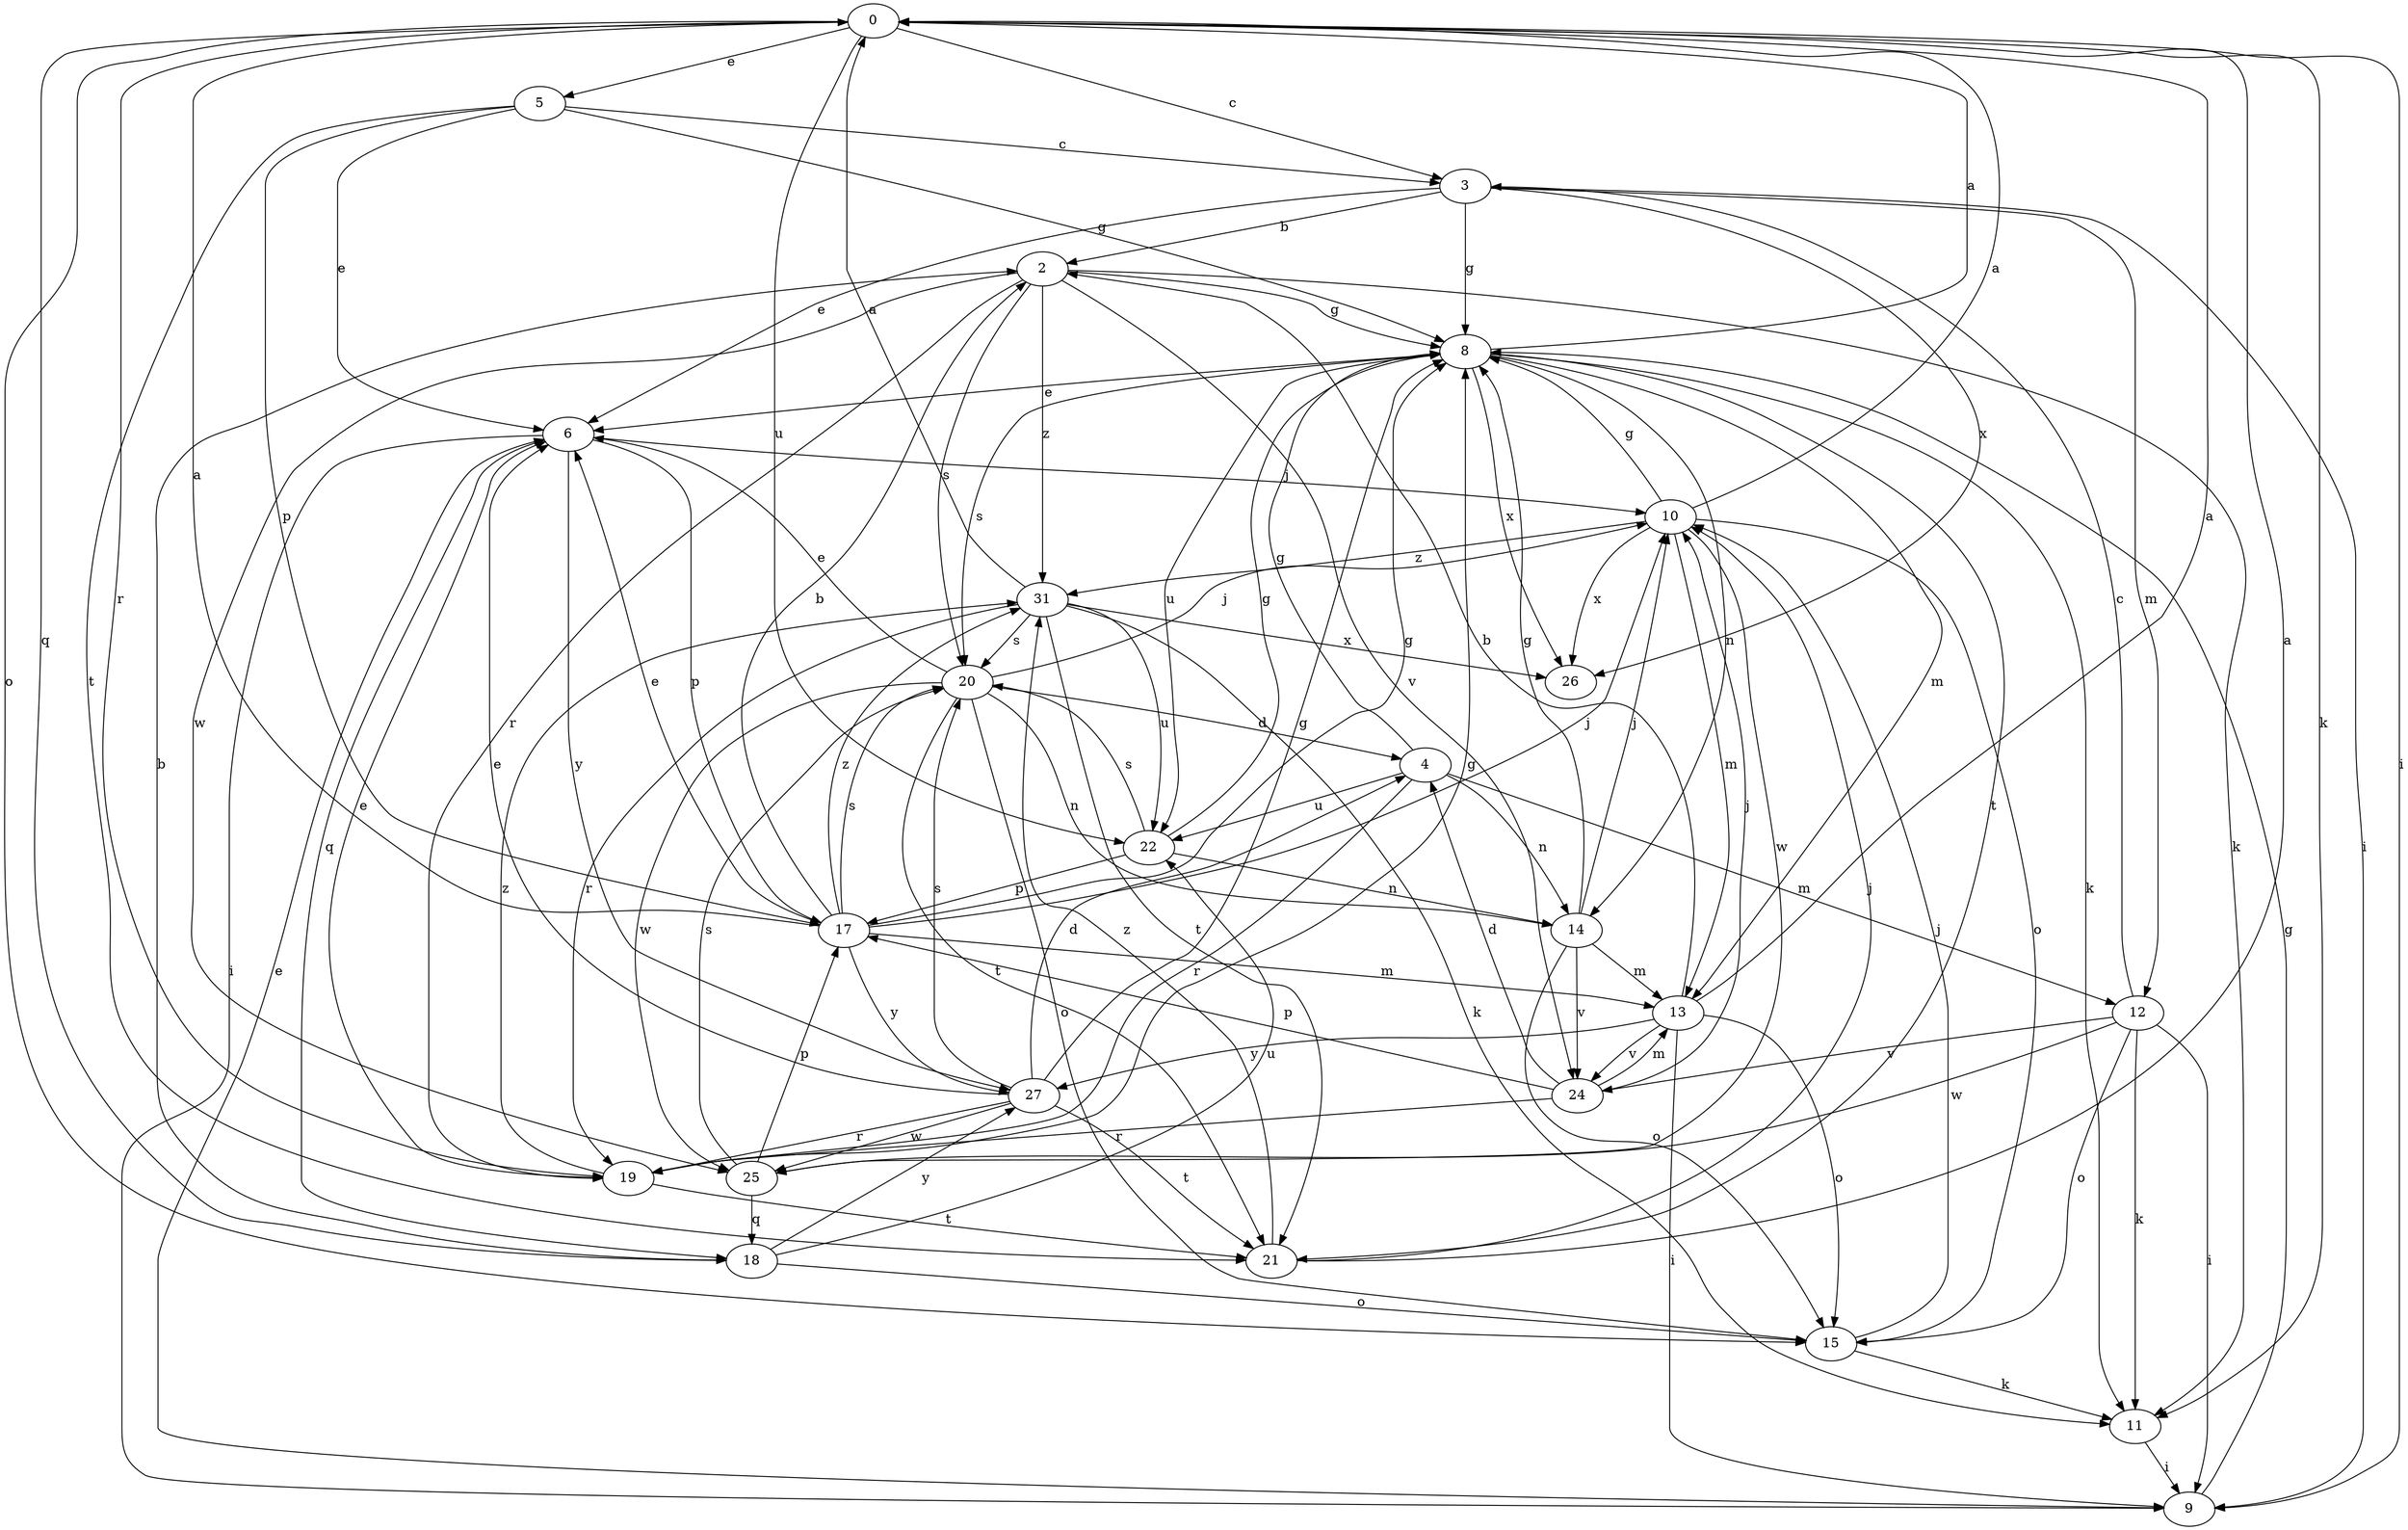 strict digraph  {
0;
2;
3;
4;
5;
6;
8;
9;
10;
11;
12;
13;
14;
15;
17;
18;
19;
20;
21;
22;
24;
25;
26;
27;
31;
0 -> 3  [label=c];
0 -> 5  [label=e];
0 -> 9  [label=i];
0 -> 11  [label=k];
0 -> 15  [label=o];
0 -> 18  [label=q];
0 -> 19  [label=r];
0 -> 22  [label=u];
2 -> 8  [label=g];
2 -> 11  [label=k];
2 -> 19  [label=r];
2 -> 20  [label=s];
2 -> 24  [label=v];
2 -> 25  [label=w];
2 -> 31  [label=z];
3 -> 2  [label=b];
3 -> 6  [label=e];
3 -> 8  [label=g];
3 -> 9  [label=i];
3 -> 12  [label=m];
3 -> 26  [label=x];
4 -> 8  [label=g];
4 -> 12  [label=m];
4 -> 14  [label=n];
4 -> 19  [label=r];
4 -> 22  [label=u];
5 -> 3  [label=c];
5 -> 6  [label=e];
5 -> 8  [label=g];
5 -> 17  [label=p];
5 -> 21  [label=t];
6 -> 9  [label=i];
6 -> 10  [label=j];
6 -> 17  [label=p];
6 -> 18  [label=q];
6 -> 27  [label=y];
8 -> 0  [label=a];
8 -> 6  [label=e];
8 -> 11  [label=k];
8 -> 13  [label=m];
8 -> 14  [label=n];
8 -> 20  [label=s];
8 -> 21  [label=t];
8 -> 22  [label=u];
8 -> 26  [label=x];
9 -> 6  [label=e];
9 -> 8  [label=g];
10 -> 0  [label=a];
10 -> 8  [label=g];
10 -> 13  [label=m];
10 -> 15  [label=o];
10 -> 25  [label=w];
10 -> 26  [label=x];
10 -> 31  [label=z];
11 -> 9  [label=i];
12 -> 3  [label=c];
12 -> 9  [label=i];
12 -> 11  [label=k];
12 -> 15  [label=o];
12 -> 24  [label=v];
12 -> 25  [label=w];
13 -> 0  [label=a];
13 -> 2  [label=b];
13 -> 9  [label=i];
13 -> 15  [label=o];
13 -> 24  [label=v];
13 -> 27  [label=y];
14 -> 8  [label=g];
14 -> 10  [label=j];
14 -> 13  [label=m];
14 -> 15  [label=o];
14 -> 24  [label=v];
15 -> 10  [label=j];
15 -> 11  [label=k];
17 -> 0  [label=a];
17 -> 2  [label=b];
17 -> 6  [label=e];
17 -> 8  [label=g];
17 -> 10  [label=j];
17 -> 13  [label=m];
17 -> 20  [label=s];
17 -> 27  [label=y];
17 -> 31  [label=z];
18 -> 2  [label=b];
18 -> 15  [label=o];
18 -> 22  [label=u];
18 -> 27  [label=y];
19 -> 6  [label=e];
19 -> 8  [label=g];
19 -> 21  [label=t];
19 -> 31  [label=z];
20 -> 4  [label=d];
20 -> 6  [label=e];
20 -> 10  [label=j];
20 -> 14  [label=n];
20 -> 15  [label=o];
20 -> 21  [label=t];
20 -> 25  [label=w];
21 -> 0  [label=a];
21 -> 10  [label=j];
21 -> 31  [label=z];
22 -> 8  [label=g];
22 -> 14  [label=n];
22 -> 17  [label=p];
22 -> 20  [label=s];
24 -> 4  [label=d];
24 -> 10  [label=j];
24 -> 13  [label=m];
24 -> 17  [label=p];
24 -> 19  [label=r];
25 -> 17  [label=p];
25 -> 18  [label=q];
25 -> 20  [label=s];
27 -> 4  [label=d];
27 -> 6  [label=e];
27 -> 8  [label=g];
27 -> 19  [label=r];
27 -> 20  [label=s];
27 -> 21  [label=t];
27 -> 25  [label=w];
31 -> 0  [label=a];
31 -> 11  [label=k];
31 -> 19  [label=r];
31 -> 20  [label=s];
31 -> 21  [label=t];
31 -> 22  [label=u];
31 -> 26  [label=x];
}
